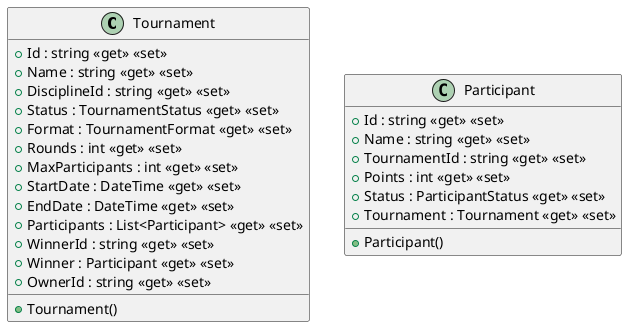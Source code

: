 @startuml
class Tournament {
    + Tournament()
    + Id : string <<get>> <<set>>
    + Name : string <<get>> <<set>>
    + DisciplineId : string <<get>> <<set>>
    + Status : TournamentStatus <<get>> <<set>>
    + Format : TournamentFormat <<get>> <<set>>
    + Rounds : int <<get>> <<set>>
    + MaxParticipants : int <<get>> <<set>>
    + StartDate : DateTime <<get>> <<set>>
    + EndDate : DateTime <<get>> <<set>>
    + Participants : List<Participant> <<get>> <<set>>
    + WinnerId : string <<get>> <<set>>
    + Winner : Participant <<get>> <<set>>
    + OwnerId : string <<get>> <<set>>
}
class Participant {
    + Participant()
    + Id : string <<get>> <<set>>
    + Name : string <<get>> <<set>>
    + TournamentId : string <<get>> <<set>>
    + Points : int <<get>> <<set>>
    + Status : ParticipantStatus <<get>> <<set>>
    + Tournament : Tournament <<get>> <<set>>
}
@enduml
